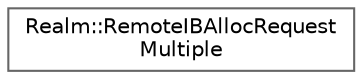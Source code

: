digraph "Graphical Class Hierarchy"
{
 // LATEX_PDF_SIZE
  bgcolor="transparent";
  edge [fontname=Helvetica,fontsize=10,labelfontname=Helvetica,labelfontsize=10];
  node [fontname=Helvetica,fontsize=10,shape=box,height=0.2,width=0.4];
  rankdir="LR";
  Node0 [id="Node000000",label="Realm::RemoteIBAllocRequest\lMultiple",height=0.2,width=0.4,color="grey40", fillcolor="white", style="filled",URL="$structRealm_1_1RemoteIBAllocRequestMultiple.html",tooltip=" "];
}
